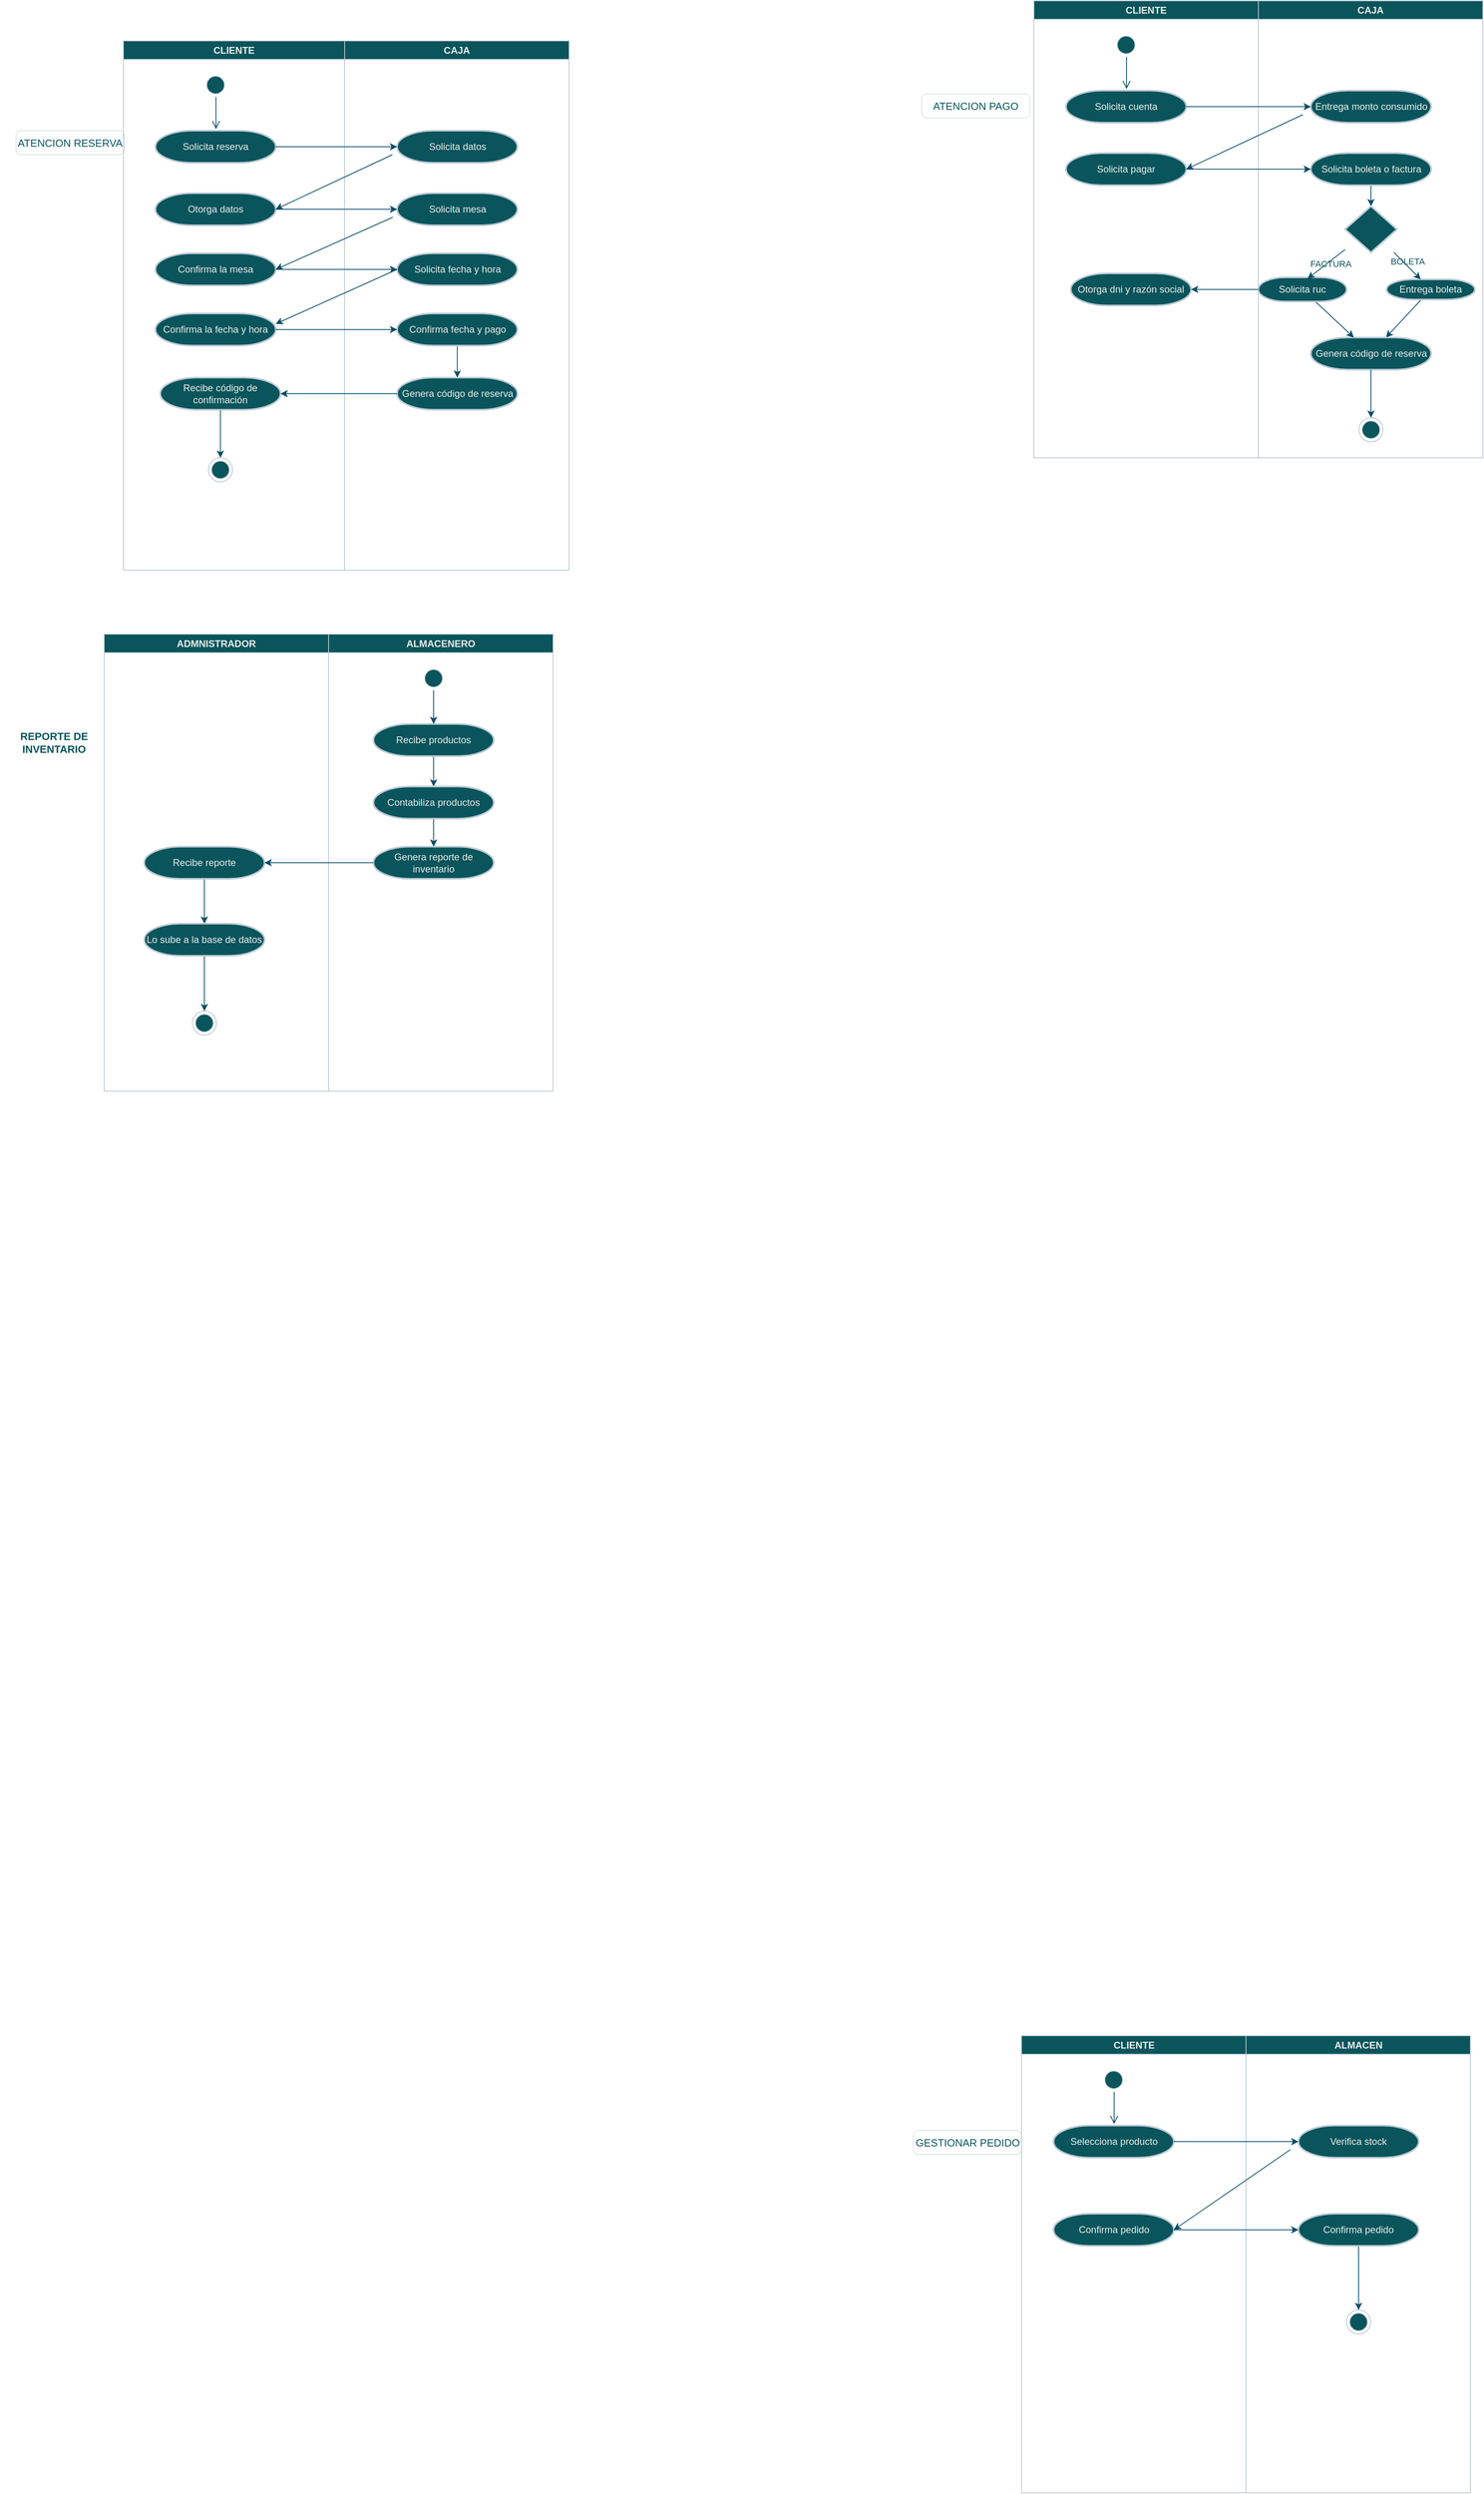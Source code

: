 <mxfile version="24.7.6">
  <diagram name="Page-1" id="e7e014a7-5840-1c2e-5031-d8a46d1fe8dd">
    <mxGraphModel dx="2204" dy="3080" grid="1" gridSize="10" guides="1" tooltips="1" connect="1" arrows="1" fold="1" page="1" pageScale="1" pageWidth="1169" pageHeight="826" background="none" math="0" shadow="0">
      <root>
        <mxCell id="0" />
        <mxCell id="1" parent="0" />
        <mxCell id="2" value="CLIENTE" style="swimlane;whiteSpace=wrap;startSize=23;fillColor=#09555B;strokeColor=#BAC8D3;labelBackgroundColor=none;fontColor=#EEEEEE;" parent="1" vertex="1">
          <mxGeometry x="164.5" y="128" width="280" height="570" as="geometry" />
        </mxCell>
        <mxCell id="5" value="" style="ellipse;shape=startState;fillColor=#09555B;strokeColor=#BAC8D3;labelBackgroundColor=none;fontColor=#EEEEEE;" parent="2" vertex="1">
          <mxGeometry x="100" y="40" width="30" height="30" as="geometry" />
        </mxCell>
        <mxCell id="6" value="" style="edgeStyle=elbowEdgeStyle;elbow=horizontal;verticalAlign=bottom;endArrow=open;endSize=8;strokeColor=#0B4D6A;endFill=1;rounded=0;labelBackgroundColor=none;fontColor=default;" parent="2" source="5" edge="1">
          <mxGeometry x="100" y="40" as="geometry">
            <mxPoint x="115.5" y="110" as="targetPoint" />
          </mxGeometry>
        </mxCell>
        <mxCell id="GLRKMn68qCk0zSHGL9mv-42" value="Selecciona producto" style="strokeWidth=2;html=1;shape=mxgraph.flowchart.terminator;whiteSpace=wrap;fillColor=#09555B;strokeColor=#BAC8D3;labelBackgroundColor=none;fontColor=#EEEEEE;" vertex="1" parent="2">
          <mxGeometry x="40" y="112" width="150" height="40" as="geometry" />
        </mxCell>
        <mxCell id="GLRKMn68qCk0zSHGL9mv-48" value="Confirma pedido" style="strokeWidth=2;html=1;shape=mxgraph.flowchart.terminator;whiteSpace=wrap;fillColor=#09555B;strokeColor=#BAC8D3;labelBackgroundColor=none;fontColor=#EEEEEE;" vertex="1" parent="2">
          <mxGeometry x="40" y="222" width="150" height="40" as="geometry" />
        </mxCell>
        <mxCell id="3" value="ALMACEN" style="swimlane;whiteSpace=wrap;fillColor=#09555B;strokeColor=#BAC8D3;labelBackgroundColor=none;fontColor=#EEEEEE;" parent="1" vertex="1">
          <mxGeometry x="444.5" y="128" width="280" height="570" as="geometry" />
        </mxCell>
        <mxCell id="38" value="" style="ellipse;shape=endState;fillColor=#09555B;strokeColor=#BAC8D3;labelBackgroundColor=none;fontColor=#EEEEEE;" parent="3" vertex="1">
          <mxGeometry x="125.5" y="342" width="30" height="30" as="geometry" />
        </mxCell>
        <mxCell id="GLRKMn68qCk0zSHGL9mv-45" value="Verifica stock" style="strokeWidth=2;html=1;shape=mxgraph.flowchart.terminator;whiteSpace=wrap;fillColor=#09555B;strokeColor=#BAC8D3;labelBackgroundColor=none;fontColor=#EEEEEE;" vertex="1" parent="3">
          <mxGeometry x="65.5" y="112" width="150" height="40" as="geometry" />
        </mxCell>
        <mxCell id="GLRKMn68qCk0zSHGL9mv-54" style="edgeStyle=orthogonalEdgeStyle;rounded=0;orthogonalLoop=1;jettySize=auto;html=1;labelBackgroundColor=none;strokeColor=#0B4D6A;fontColor=default;" edge="1" parent="3" source="GLRKMn68qCk0zSHGL9mv-49" target="38">
          <mxGeometry relative="1" as="geometry" />
        </mxCell>
        <mxCell id="GLRKMn68qCk0zSHGL9mv-49" value="Confirma pedido" style="strokeWidth=2;html=1;shape=mxgraph.flowchart.terminator;whiteSpace=wrap;fillColor=#09555B;strokeColor=#BAC8D3;labelBackgroundColor=none;fontColor=#EEEEEE;" vertex="1" parent="3">
          <mxGeometry x="65.5" y="222" width="150" height="40" as="geometry" />
        </mxCell>
        <mxCell id="GLRKMn68qCk0zSHGL9mv-43" value="" style="html=1;overflow=block;blockSpacing=1;whiteSpace=wrap;shape=image;fontSize=13;spacing=0;strokeColor=none;strokeOpacity=100;rounded=1;absoluteArcSize=1;arcSize=12;strokeWidth=0;image=https://images.lucid.app/images/fa8e6075-e88b-4422-9192-2d6f32c575b4/content;imageAspect=0;lucidId=6BeSeH99jEg4;labelBackgroundColor=none;fillColor=#09555B;fontColor=#EEEEEE;" vertex="1" parent="1">
          <mxGeometry x="29.5" y="160" width="131" height="86" as="geometry" />
        </mxCell>
        <mxCell id="GLRKMn68qCk0zSHGL9mv-44" value="&lt;font color=&quot;#09555b&quot;&gt;GESTIONAR PEDIDO&lt;/font&gt;" style="html=1;overflow=block;blockSpacing=1;whiteSpace=wrap;fontSize=13;fontColor=#EEEEEE;align=center;spacing=0;strokeColor=#BAC8D3;fillOpacity=0;rounded=1;absoluteArcSize=1;arcSize=12;fillColor=#09555B;strokeWidth=NaN;lucidId=6BeSlnCFW9wQ;labelBackgroundColor=none;" vertex="1" parent="1">
          <mxGeometry x="29.5" y="246" width="135" height="30" as="geometry" />
        </mxCell>
        <mxCell id="GLRKMn68qCk0zSHGL9mv-47" style="edgeStyle=orthogonalEdgeStyle;rounded=0;orthogonalLoop=1;jettySize=auto;html=1;labelBackgroundColor=none;strokeColor=#0B4D6A;fontColor=default;" edge="1" parent="1" source="GLRKMn68qCk0zSHGL9mv-42" target="GLRKMn68qCk0zSHGL9mv-45">
          <mxGeometry relative="1" as="geometry" />
        </mxCell>
        <mxCell id="GLRKMn68qCk0zSHGL9mv-50" style="rounded=0;orthogonalLoop=1;jettySize=auto;html=1;entryX=1;entryY=0.5;entryDx=0;entryDy=0;entryPerimeter=0;labelBackgroundColor=none;strokeColor=#0B4D6A;fontColor=default;" edge="1" parent="1" target="GLRKMn68qCk0zSHGL9mv-48">
          <mxGeometry relative="1" as="geometry">
            <mxPoint x="500" y="270" as="sourcePoint" />
          </mxGeometry>
        </mxCell>
        <mxCell id="GLRKMn68qCk0zSHGL9mv-52" style="edgeStyle=orthogonalEdgeStyle;rounded=0;orthogonalLoop=1;jettySize=auto;html=1;entryX=0;entryY=0.5;entryDx=0;entryDy=0;entryPerimeter=0;labelBackgroundColor=none;strokeColor=#0B4D6A;fontColor=default;" edge="1" parent="1" source="GLRKMn68qCk0zSHGL9mv-48" target="GLRKMn68qCk0zSHGL9mv-49">
          <mxGeometry relative="1" as="geometry" />
        </mxCell>
        <mxCell id="GLRKMn68qCk0zSHGL9mv-55" value="" style="html=1;overflow=block;blockSpacing=1;whiteSpace=wrap;shape=image;fontSize=13;spacing=0;strokeColor=none;strokeOpacity=100;rounded=1;absoluteArcSize=1;arcSize=12;strokeWidth=0;image=https://images.lucid.app/images/fa8e6075-e88b-4422-9192-2d6f32c575b4/content;imageAspect=0;lucidId=Q7eSO~~QiPgY;labelBackgroundColor=none;fillColor=#09555B;fontColor=#EEEEEE;" vertex="1" parent="1">
          <mxGeometry x="-1090" y="-2334" width="131" height="86" as="geometry" />
        </mxCell>
        <mxCell id="GLRKMn68qCk0zSHGL9mv-56" value="&lt;font color=&quot;#09555b&quot;&gt;ATENCION RESERVA&lt;/font&gt;" style="html=1;overflow=block;blockSpacing=1;whiteSpace=wrap;fontSize=13;fontColor=#EEEEEE;align=center;spacing=0;strokeColor=#BAC8D3;fillOpacity=0;rounded=1;absoluteArcSize=1;arcSize=12;fillColor=#09555B;strokeWidth=NaN;lucidId=Q7eS9gPbLePO;labelBackgroundColor=none;" vertex="1" parent="1">
          <mxGeometry x="-1090" y="-2248" width="135" height="30" as="geometry" />
        </mxCell>
        <mxCell id="GLRKMn68qCk0zSHGL9mv-66" value="CLIENTE" style="swimlane;whiteSpace=wrap;startSize=23;labelBackgroundColor=none;fillColor=#09555B;strokeColor=#BAC8D3;fontColor=#EEEEEE;" vertex="1" parent="1">
          <mxGeometry x="-956" y="-2360" width="276" height="660" as="geometry" />
        </mxCell>
        <mxCell id="GLRKMn68qCk0zSHGL9mv-67" value="" style="ellipse;shape=startState;fillColor=#09555B;strokeColor=#BAC8D3;labelBackgroundColor=none;fontColor=#EEEEEE;" vertex="1" parent="GLRKMn68qCk0zSHGL9mv-66">
          <mxGeometry x="100" y="40" width="30" height="30" as="geometry" />
        </mxCell>
        <mxCell id="GLRKMn68qCk0zSHGL9mv-68" value="" style="edgeStyle=elbowEdgeStyle;elbow=horizontal;verticalAlign=bottom;endArrow=open;endSize=8;strokeColor=#0B4D6A;endFill=1;rounded=0;labelBackgroundColor=none;fontColor=default;" edge="1" parent="GLRKMn68qCk0zSHGL9mv-66" source="GLRKMn68qCk0zSHGL9mv-67">
          <mxGeometry x="100" y="40" as="geometry">
            <mxPoint x="115.5" y="110" as="targetPoint" />
          </mxGeometry>
        </mxCell>
        <mxCell id="GLRKMn68qCk0zSHGL9mv-69" value="Solicita reserva" style="strokeWidth=2;html=1;shape=mxgraph.flowchart.terminator;whiteSpace=wrap;labelBackgroundColor=none;fillColor=#09555B;strokeColor=#BAC8D3;fontColor=#EEEEEE;" vertex="1" parent="GLRKMn68qCk0zSHGL9mv-66">
          <mxGeometry x="40" y="112" width="150" height="40" as="geometry" />
        </mxCell>
        <mxCell id="GLRKMn68qCk0zSHGL9mv-70" value="Otorga datos" style="strokeWidth=2;html=1;shape=mxgraph.flowchart.terminator;whiteSpace=wrap;labelBackgroundColor=none;fillColor=#09555B;strokeColor=#BAC8D3;fontColor=#EEEEEE;" vertex="1" parent="GLRKMn68qCk0zSHGL9mv-66">
          <mxGeometry x="40" y="190" width="150" height="40" as="geometry" />
        </mxCell>
        <mxCell id="GLRKMn68qCk0zSHGL9mv-79" value="Confirma la mesa" style="strokeWidth=2;html=1;shape=mxgraph.flowchart.terminator;whiteSpace=wrap;labelBackgroundColor=none;fillColor=#09555B;strokeColor=#BAC8D3;fontColor=#EEEEEE;" vertex="1" parent="GLRKMn68qCk0zSHGL9mv-66">
          <mxGeometry x="40" y="265" width="150" height="40" as="geometry" />
        </mxCell>
        <mxCell id="GLRKMn68qCk0zSHGL9mv-81" value="Confirma la fecha y hora" style="strokeWidth=2;html=1;shape=mxgraph.flowchart.terminator;whiteSpace=wrap;labelBackgroundColor=none;fillColor=#09555B;strokeColor=#BAC8D3;fontColor=#EEEEEE;" vertex="1" parent="GLRKMn68qCk0zSHGL9mv-66">
          <mxGeometry x="40" y="340" width="150" height="40" as="geometry" />
        </mxCell>
        <mxCell id="GLRKMn68qCk0zSHGL9mv-95" style="edgeStyle=orthogonalEdgeStyle;rounded=0;orthogonalLoop=1;jettySize=auto;html=1;entryX=0.5;entryY=0;entryDx=0;entryDy=0;labelBackgroundColor=none;strokeColor=#0B4D6A;fontColor=default;" edge="1" parent="GLRKMn68qCk0zSHGL9mv-66" source="GLRKMn68qCk0zSHGL9mv-86" target="GLRKMn68qCk0zSHGL9mv-72">
          <mxGeometry relative="1" as="geometry" />
        </mxCell>
        <mxCell id="GLRKMn68qCk0zSHGL9mv-86" value="Recibe código de confirmación" style="strokeWidth=2;html=1;shape=mxgraph.flowchart.terminator;whiteSpace=wrap;labelBackgroundColor=none;fillColor=#09555B;strokeColor=#BAC8D3;fontColor=#EEEEEE;" vertex="1" parent="GLRKMn68qCk0zSHGL9mv-66">
          <mxGeometry x="46" y="420" width="150" height="40" as="geometry" />
        </mxCell>
        <mxCell id="GLRKMn68qCk0zSHGL9mv-72" value="" style="ellipse;shape=endState;fillColor=#09555B;strokeColor=#BAC8D3;labelBackgroundColor=none;fontColor=#EEEEEE;" vertex="1" parent="GLRKMn68qCk0zSHGL9mv-66">
          <mxGeometry x="106" y="520" width="30" height="30" as="geometry" />
        </mxCell>
        <mxCell id="GLRKMn68qCk0zSHGL9mv-159" value="ADMNISTRADOR" style="swimlane;whiteSpace=wrap;startSize=23;labelBackgroundColor=none;fillColor=#09555B;strokeColor=#BAC8D3;fontColor=#EEEEEE;" vertex="1" parent="GLRKMn68qCk0zSHGL9mv-66">
          <mxGeometry x="-24" y="740" width="280" height="570" as="geometry" />
        </mxCell>
        <mxCell id="GLRKMn68qCk0zSHGL9mv-179" style="edgeStyle=orthogonalEdgeStyle;rounded=0;orthogonalLoop=1;jettySize=auto;html=1;strokeColor=#0B4D6A;" edge="1" parent="GLRKMn68qCk0zSHGL9mv-159" source="GLRKMn68qCk0zSHGL9mv-163" target="GLRKMn68qCk0zSHGL9mv-167">
          <mxGeometry relative="1" as="geometry" />
        </mxCell>
        <mxCell id="GLRKMn68qCk0zSHGL9mv-163" value="Recibe reporte" style="strokeWidth=2;html=1;shape=mxgraph.flowchart.terminator;whiteSpace=wrap;labelBackgroundColor=none;fillColor=#09555B;strokeColor=#BAC8D3;fontColor=#EEEEEE;" vertex="1" parent="GLRKMn68qCk0zSHGL9mv-159">
          <mxGeometry x="50" y="265" width="150" height="40" as="geometry" />
        </mxCell>
        <mxCell id="GLRKMn68qCk0zSHGL9mv-166" style="edgeStyle=orthogonalEdgeStyle;rounded=0;orthogonalLoop=1;jettySize=auto;html=1;entryX=0.5;entryY=0;entryDx=0;entryDy=0;labelBackgroundColor=none;strokeColor=#0B4D6A;fontColor=default;" edge="1" parent="GLRKMn68qCk0zSHGL9mv-159" source="GLRKMn68qCk0zSHGL9mv-167" target="GLRKMn68qCk0zSHGL9mv-168">
          <mxGeometry relative="1" as="geometry" />
        </mxCell>
        <mxCell id="GLRKMn68qCk0zSHGL9mv-167" value="Lo sube a la base de datos" style="strokeWidth=2;html=1;shape=mxgraph.flowchart.terminator;whiteSpace=wrap;labelBackgroundColor=none;fillColor=#09555B;strokeColor=#BAC8D3;fontColor=#EEEEEE;" vertex="1" parent="GLRKMn68qCk0zSHGL9mv-159">
          <mxGeometry x="50" y="361" width="150" height="40" as="geometry" />
        </mxCell>
        <mxCell id="GLRKMn68qCk0zSHGL9mv-168" value="" style="ellipse;shape=endState;fillColor=#09555B;strokeColor=#BAC8D3;labelBackgroundColor=none;fontColor=#EEEEEE;" vertex="1" parent="GLRKMn68qCk0zSHGL9mv-159">
          <mxGeometry x="110" y="470" width="30" height="30" as="geometry" />
        </mxCell>
        <mxCell id="GLRKMn68qCk0zSHGL9mv-169" value="ALMACENERO" style="swimlane;whiteSpace=wrap;labelBackgroundColor=none;fillColor=#09555B;strokeColor=#BAC8D3;fontColor=#EEEEEE;" vertex="1" parent="GLRKMn68qCk0zSHGL9mv-66">
          <mxGeometry x="256" y="740" width="280" height="570" as="geometry" />
        </mxCell>
        <mxCell id="GLRKMn68qCk0zSHGL9mv-177" style="edgeStyle=orthogonalEdgeStyle;rounded=0;orthogonalLoop=1;jettySize=auto;html=1;strokeColor=#0B4D6A;" edge="1" parent="GLRKMn68qCk0zSHGL9mv-169" source="GLRKMn68qCk0zSHGL9mv-170" target="GLRKMn68qCk0zSHGL9mv-171">
          <mxGeometry relative="1" as="geometry" />
        </mxCell>
        <mxCell id="GLRKMn68qCk0zSHGL9mv-170" value="Recibe productos" style="strokeWidth=2;html=1;shape=mxgraph.flowchart.terminator;whiteSpace=wrap;labelBackgroundColor=none;fillColor=#09555B;strokeColor=#BAC8D3;fontColor=#EEEEEE;" vertex="1" parent="GLRKMn68qCk0zSHGL9mv-169">
          <mxGeometry x="56" y="112" width="150" height="40" as="geometry" />
        </mxCell>
        <mxCell id="GLRKMn68qCk0zSHGL9mv-181" style="edgeStyle=orthogonalEdgeStyle;rounded=0;orthogonalLoop=1;jettySize=auto;html=1;strokeColor=#0B4D6A;" edge="1" parent="GLRKMn68qCk0zSHGL9mv-169" source="GLRKMn68qCk0zSHGL9mv-171" target="GLRKMn68qCk0zSHGL9mv-172">
          <mxGeometry relative="1" as="geometry" />
        </mxCell>
        <mxCell id="GLRKMn68qCk0zSHGL9mv-171" value="Contabiliza productos" style="strokeWidth=2;html=1;shape=mxgraph.flowchart.terminator;whiteSpace=wrap;labelBackgroundColor=none;fillColor=#09555B;strokeColor=#BAC8D3;fontColor=#EEEEEE;" vertex="1" parent="GLRKMn68qCk0zSHGL9mv-169">
          <mxGeometry x="56" y="190" width="150" height="40" as="geometry" />
        </mxCell>
        <mxCell id="GLRKMn68qCk0zSHGL9mv-172" value="Genera reporte de inventario" style="strokeWidth=2;html=1;shape=mxgraph.flowchart.terminator;whiteSpace=wrap;labelBackgroundColor=none;fillColor=#09555B;strokeColor=#BAC8D3;fontColor=#EEEEEE;" vertex="1" parent="GLRKMn68qCk0zSHGL9mv-169">
          <mxGeometry x="56" y="265" width="150" height="40" as="geometry" />
        </mxCell>
        <mxCell id="GLRKMn68qCk0zSHGL9mv-160" value="" style="ellipse;shape=startState;fillColor=#09555B;strokeColor=#BAC8D3;labelBackgroundColor=none;fontColor=#EEEEEE;" vertex="1" parent="GLRKMn68qCk0zSHGL9mv-169">
          <mxGeometry x="116" y="40" width="30" height="30" as="geometry" />
        </mxCell>
        <mxCell id="GLRKMn68qCk0zSHGL9mv-176" style="edgeStyle=orthogonalEdgeStyle;rounded=0;orthogonalLoop=1;jettySize=auto;html=1;entryX=0.5;entryY=0;entryDx=0;entryDy=0;entryPerimeter=0;strokeColor=#0B4D6A;" edge="1" parent="GLRKMn68qCk0zSHGL9mv-169" source="GLRKMn68qCk0zSHGL9mv-160" target="GLRKMn68qCk0zSHGL9mv-170">
          <mxGeometry relative="1" as="geometry" />
        </mxCell>
        <mxCell id="GLRKMn68qCk0zSHGL9mv-178" style="edgeStyle=orthogonalEdgeStyle;rounded=0;orthogonalLoop=1;jettySize=auto;html=1;strokeColor=#0B4D6A;" edge="1" parent="GLRKMn68qCk0zSHGL9mv-66" source="GLRKMn68qCk0zSHGL9mv-172" target="GLRKMn68qCk0zSHGL9mv-163">
          <mxGeometry relative="1" as="geometry" />
        </mxCell>
        <mxCell id="GLRKMn68qCk0zSHGL9mv-71" value="CAJA" style="swimlane;whiteSpace=wrap;labelBackgroundColor=none;fillColor=#09555B;strokeColor=#BAC8D3;fontColor=#EEEEEE;" vertex="1" parent="1">
          <mxGeometry x="-680" y="-2360" width="280" height="660" as="geometry" />
        </mxCell>
        <mxCell id="GLRKMn68qCk0zSHGL9mv-73" value="Solicita datos" style="strokeWidth=2;html=1;shape=mxgraph.flowchart.terminator;whiteSpace=wrap;labelBackgroundColor=none;fillColor=#09555B;strokeColor=#BAC8D3;fontColor=#EEEEEE;" vertex="1" parent="GLRKMn68qCk0zSHGL9mv-71">
          <mxGeometry x="65.5" y="112" width="150" height="40" as="geometry" />
        </mxCell>
        <mxCell id="GLRKMn68qCk0zSHGL9mv-75" value="Solicita mesa" style="strokeWidth=2;html=1;shape=mxgraph.flowchart.terminator;whiteSpace=wrap;labelBackgroundColor=none;fillColor=#09555B;strokeColor=#BAC8D3;fontColor=#EEEEEE;" vertex="1" parent="GLRKMn68qCk0zSHGL9mv-71">
          <mxGeometry x="65.5" y="190" width="150" height="40" as="geometry" />
        </mxCell>
        <mxCell id="GLRKMn68qCk0zSHGL9mv-80" value="Solicita fecha y hora" style="strokeWidth=2;html=1;shape=mxgraph.flowchart.terminator;whiteSpace=wrap;labelBackgroundColor=none;fillColor=#09555B;strokeColor=#BAC8D3;fontColor=#EEEEEE;" vertex="1" parent="GLRKMn68qCk0zSHGL9mv-71">
          <mxGeometry x="65.5" y="265" width="150" height="40" as="geometry" />
        </mxCell>
        <mxCell id="GLRKMn68qCk0zSHGL9mv-93" style="edgeStyle=orthogonalEdgeStyle;rounded=0;orthogonalLoop=1;jettySize=auto;html=1;labelBackgroundColor=none;strokeColor=#0B4D6A;fontColor=default;" edge="1" parent="GLRKMn68qCk0zSHGL9mv-71" source="GLRKMn68qCk0zSHGL9mv-82" target="GLRKMn68qCk0zSHGL9mv-85">
          <mxGeometry relative="1" as="geometry" />
        </mxCell>
        <mxCell id="GLRKMn68qCk0zSHGL9mv-82" value="Confirma fecha y pago" style="strokeWidth=2;html=1;shape=mxgraph.flowchart.terminator;whiteSpace=wrap;labelBackgroundColor=none;fillColor=#09555B;strokeColor=#BAC8D3;fontColor=#EEEEEE;" vertex="1" parent="GLRKMn68qCk0zSHGL9mv-71">
          <mxGeometry x="65.5" y="340" width="150" height="40" as="geometry" />
        </mxCell>
        <mxCell id="GLRKMn68qCk0zSHGL9mv-85" value="Genera có&lt;span style=&quot;color: rgba(0, 0, 0, 0); font-family: monospace; font-size: 0px; text-align: start; text-wrap: nowrap;&quot;&gt;%3CmxGraphModel%3E%3Croot%3E%3CmxCell%20id%3D%220%22%2F%3E%3CmxCell%20id%3D%221%22%20parent%3D%220%22%2F%3E%3CmxCell%20id%3D%222%22%20value%3D%22Confirma%20fecha%20y%20pago%22%20style%3D%22strokeWidth%3D2%3Bhtml%3D1%3Bshape%3Dmxgraph.flowchart.terminator%3BwhiteSpace%3Dwrap%3B%22%20vertex%3D%221%22%20parent%3D%221%22%3E%3CmxGeometry%20x%3D%22-610.5%22%20y%3D%22-2020%22%20width%3D%22150%22%20height%3D%2240%22%20as%3D%22geometry%22%2F%3E%3C%2FmxCell%3E%3C%2Froot%3E%3C%2FmxGraphModel%3E&lt;/span&gt;digo&lt;span style=&quot;color: rgba(0, 0, 0, 0); font-family: monospace; font-size: 0px; text-align: start; text-wrap: nowrap;&quot;&gt;%3CmxGraphModel%3E%3Croot%3E%3CmxCell%20id%3D%220%22%2F%3E%3CmxCell%20id%3D%221%22%20parent%3D%220%22%2F%3E%3CmxCell%20id%3D%222%22%20value%3D%22Confirma%20fecha%20y%20pago%22%20style%3D%22strokeWidth%3D2%3Bhtml%3D1%3Bshape%3Dmxgraph.flowchart.terminator%3BwhiteSpace%3Dwrap%3B%22%20vertex%3D%221%22%20parent%3D%221%22%3E%3CmxGeometry%20x%3D%22-610.5%22%20y%3D%22-2020%22%20width%3D%22150%22%20height%3D%2240%22%20as%3D%22geometry%22%2F%3E%3C%2FmxCell%3E%3C%2Froot%3E%3C%2FmxGraphModel%3E&lt;/span&gt;&amp;nbsp;de reserva" style="strokeWidth=2;html=1;shape=mxgraph.flowchart.terminator;whiteSpace=wrap;labelBackgroundColor=none;fillColor=#09555B;strokeColor=#BAC8D3;fontColor=#EEEEEE;" vertex="1" parent="GLRKMn68qCk0zSHGL9mv-71">
          <mxGeometry x="65.5" y="420" width="150" height="40" as="geometry" />
        </mxCell>
        <mxCell id="GLRKMn68qCk0zSHGL9mv-76" style="edgeStyle=orthogonalEdgeStyle;rounded=0;orthogonalLoop=1;jettySize=auto;html=1;labelBackgroundColor=none;strokeColor=#0B4D6A;fontColor=default;" edge="1" parent="1" source="GLRKMn68qCk0zSHGL9mv-69" target="GLRKMn68qCk0zSHGL9mv-73">
          <mxGeometry relative="1" as="geometry" />
        </mxCell>
        <mxCell id="GLRKMn68qCk0zSHGL9mv-77" style="rounded=0;orthogonalLoop=1;jettySize=auto;html=1;entryX=1;entryY=0.5;entryDx=0;entryDy=0;entryPerimeter=0;labelBackgroundColor=none;strokeColor=#0B4D6A;fontColor=default;" edge="1" parent="1" target="GLRKMn68qCk0zSHGL9mv-70">
          <mxGeometry relative="1" as="geometry">
            <mxPoint x="-620.5" y="-2218" as="sourcePoint" />
          </mxGeometry>
        </mxCell>
        <mxCell id="GLRKMn68qCk0zSHGL9mv-78" style="edgeStyle=orthogonalEdgeStyle;rounded=0;orthogonalLoop=1;jettySize=auto;html=1;entryX=0;entryY=0.5;entryDx=0;entryDy=0;entryPerimeter=0;labelBackgroundColor=none;strokeColor=#0B4D6A;fontColor=default;" edge="1" parent="1" source="GLRKMn68qCk0zSHGL9mv-70" target="GLRKMn68qCk0zSHGL9mv-75">
          <mxGeometry relative="1" as="geometry" />
        </mxCell>
        <mxCell id="GLRKMn68qCk0zSHGL9mv-87" style="rounded=0;orthogonalLoop=1;jettySize=auto;html=1;entryX=1;entryY=0.5;entryDx=0;entryDy=0;entryPerimeter=0;labelBackgroundColor=none;strokeColor=#0B4D6A;fontColor=default;" edge="1" parent="1" target="GLRKMn68qCk0zSHGL9mv-79">
          <mxGeometry relative="1" as="geometry">
            <mxPoint x="-620" y="-2140" as="sourcePoint" />
          </mxGeometry>
        </mxCell>
        <mxCell id="GLRKMn68qCk0zSHGL9mv-88" style="edgeStyle=orthogonalEdgeStyle;rounded=0;orthogonalLoop=1;jettySize=auto;html=1;entryX=0;entryY=0.5;entryDx=0;entryDy=0;entryPerimeter=0;labelBackgroundColor=none;strokeColor=#0B4D6A;fontColor=default;" edge="1" parent="1" source="GLRKMn68qCk0zSHGL9mv-79" target="GLRKMn68qCk0zSHGL9mv-80">
          <mxGeometry relative="1" as="geometry" />
        </mxCell>
        <mxCell id="GLRKMn68qCk0zSHGL9mv-89" style="rounded=0;orthogonalLoop=1;jettySize=auto;html=1;entryX=1;entryY=0.325;entryDx=0;entryDy=0;entryPerimeter=0;exitX=0;exitY=0.5;exitDx=0;exitDy=0;exitPerimeter=0;labelBackgroundColor=none;strokeColor=#0B4D6A;fontColor=default;" edge="1" parent="1" source="GLRKMn68qCk0zSHGL9mv-80" target="GLRKMn68qCk0zSHGL9mv-81">
          <mxGeometry relative="1" as="geometry" />
        </mxCell>
        <mxCell id="GLRKMn68qCk0zSHGL9mv-90" style="edgeStyle=orthogonalEdgeStyle;rounded=0;orthogonalLoop=1;jettySize=auto;html=1;entryX=0;entryY=0.5;entryDx=0;entryDy=0;entryPerimeter=0;labelBackgroundColor=none;strokeColor=#0B4D6A;fontColor=default;" edge="1" parent="1" source="GLRKMn68qCk0zSHGL9mv-81" target="GLRKMn68qCk0zSHGL9mv-82">
          <mxGeometry relative="1" as="geometry" />
        </mxCell>
        <mxCell id="GLRKMn68qCk0zSHGL9mv-94" style="edgeStyle=orthogonalEdgeStyle;rounded=0;orthogonalLoop=1;jettySize=auto;html=1;labelBackgroundColor=none;strokeColor=#0B4D6A;fontColor=default;" edge="1" parent="1" source="GLRKMn68qCk0zSHGL9mv-85" target="GLRKMn68qCk0zSHGL9mv-86">
          <mxGeometry relative="1" as="geometry" />
        </mxCell>
        <mxCell id="GLRKMn68qCk0zSHGL9mv-96" value="" style="html=1;overflow=block;blockSpacing=1;whiteSpace=wrap;shape=image;fontSize=13;spacing=0;strokeColor=none;strokeOpacity=100;rounded=1;absoluteArcSize=1;arcSize=12;strokeWidth=0;image=https://images.lucid.app/images/fa8e6075-e88b-4422-9192-2d6f32c575b4/content;imageAspect=0;lucidId=tSMTW7e4IacW;labelBackgroundColor=none;fillColor=#09555B;fontColor=#EEEEEE;" vertex="1" parent="1">
          <mxGeometry x="42" y="-2380" width="131" height="86" as="geometry" />
        </mxCell>
        <mxCell id="GLRKMn68qCk0zSHGL9mv-97" value="&lt;font color=&quot;#09555b&quot;&gt;ATENCION PAGO&lt;/font&gt;" style="html=1;overflow=block;blockSpacing=1;whiteSpace=wrap;fontSize=13;fontColor=#EEEEEE;align=center;spacing=0;strokeColor=#BAC8D3;fillOpacity=0;rounded=1;absoluteArcSize=1;arcSize=12;fillColor=#09555B;strokeWidth=NaN;lucidId=tSMTjnNpelu6;labelBackgroundColor=none;" vertex="1" parent="1">
          <mxGeometry x="40" y="-2294" width="135" height="30" as="geometry" />
        </mxCell>
        <mxCell id="GLRKMn68qCk0zSHGL9mv-121" value="CLIENTE" style="swimlane;whiteSpace=wrap;startSize=23;labelBackgroundColor=none;fillColor=#09555B;strokeColor=#BAC8D3;fontColor=#EEEEEE;" vertex="1" parent="1">
          <mxGeometry x="180" y="-2410" width="280" height="570" as="geometry" />
        </mxCell>
        <mxCell id="GLRKMn68qCk0zSHGL9mv-122" value="" style="ellipse;shape=startState;fillColor=#09555B;strokeColor=#BAC8D3;labelBackgroundColor=none;fontColor=#EEEEEE;" vertex="1" parent="GLRKMn68qCk0zSHGL9mv-121">
          <mxGeometry x="100" y="40" width="30" height="30" as="geometry" />
        </mxCell>
        <mxCell id="GLRKMn68qCk0zSHGL9mv-123" value="" style="edgeStyle=elbowEdgeStyle;elbow=horizontal;verticalAlign=bottom;endArrow=open;endSize=8;strokeColor=#0B4D6A;endFill=1;rounded=0;labelBackgroundColor=none;fontColor=default;" edge="1" parent="GLRKMn68qCk0zSHGL9mv-121" source="GLRKMn68qCk0zSHGL9mv-122">
          <mxGeometry x="100" y="40" as="geometry">
            <mxPoint x="115.5" y="110" as="targetPoint" />
          </mxGeometry>
        </mxCell>
        <mxCell id="GLRKMn68qCk0zSHGL9mv-124" value="Solicita cuenta" style="strokeWidth=2;html=1;shape=mxgraph.flowchart.terminator;whiteSpace=wrap;labelBackgroundColor=none;fillColor=#09555B;strokeColor=#BAC8D3;fontColor=#EEEEEE;" vertex="1" parent="GLRKMn68qCk0zSHGL9mv-121">
          <mxGeometry x="40" y="112" width="150" height="40" as="geometry" />
        </mxCell>
        <mxCell id="GLRKMn68qCk0zSHGL9mv-125" value="Solicita pagar" style="strokeWidth=2;html=1;shape=mxgraph.flowchart.terminator;whiteSpace=wrap;labelBackgroundColor=none;fillColor=#09555B;strokeColor=#BAC8D3;fontColor=#EEEEEE;" vertex="1" parent="GLRKMn68qCk0zSHGL9mv-121">
          <mxGeometry x="40" y="190" width="150" height="40" as="geometry" />
        </mxCell>
        <mxCell id="GLRKMn68qCk0zSHGL9mv-129" value="Otorga dni y razón social" style="strokeWidth=2;html=1;shape=mxgraph.flowchart.terminator;whiteSpace=wrap;labelBackgroundColor=none;fillColor=#09555B;strokeColor=#BAC8D3;fontColor=#EEEEEE;" vertex="1" parent="GLRKMn68qCk0zSHGL9mv-121">
          <mxGeometry x="46" y="340" width="150" height="40" as="geometry" />
        </mxCell>
        <mxCell id="GLRKMn68qCk0zSHGL9mv-131" value="CAJA" style="swimlane;whiteSpace=wrap;labelBackgroundColor=none;fillColor=#09555B;strokeColor=#BAC8D3;fontColor=#EEEEEE;" vertex="1" parent="1">
          <mxGeometry x="460" y="-2410" width="280" height="570" as="geometry" />
        </mxCell>
        <mxCell id="GLRKMn68qCk0zSHGL9mv-132" value="Entrega monto consumido" style="strokeWidth=2;html=1;shape=mxgraph.flowchart.terminator;whiteSpace=wrap;labelBackgroundColor=none;fillColor=#09555B;strokeColor=#BAC8D3;fontColor=#EEEEEE;" vertex="1" parent="GLRKMn68qCk0zSHGL9mv-131">
          <mxGeometry x="65.5" y="112" width="150" height="40" as="geometry" />
        </mxCell>
        <mxCell id="GLRKMn68qCk0zSHGL9mv-154" style="edgeStyle=orthogonalEdgeStyle;rounded=0;orthogonalLoop=1;jettySize=auto;html=1;labelBackgroundColor=none;strokeColor=#0B4D6A;fontColor=default;" edge="1" parent="GLRKMn68qCk0zSHGL9mv-131" source="GLRKMn68qCk0zSHGL9mv-133" target="GLRKMn68qCk0zSHGL9mv-148">
          <mxGeometry relative="1" as="geometry" />
        </mxCell>
        <mxCell id="GLRKMn68qCk0zSHGL9mv-133" value="Solicita boleta o factura" style="strokeWidth=2;html=1;shape=mxgraph.flowchart.terminator;whiteSpace=wrap;labelBackgroundColor=none;fillColor=#09555B;strokeColor=#BAC8D3;fontColor=#EEEEEE;" vertex="1" parent="GLRKMn68qCk0zSHGL9mv-131">
          <mxGeometry x="65.5" y="190" width="150" height="40" as="geometry" />
        </mxCell>
        <mxCell id="GLRKMn68qCk0zSHGL9mv-135" style="rounded=0;orthogonalLoop=1;jettySize=auto;html=1;labelBackgroundColor=none;strokeColor=#0B4D6A;fontColor=default;" edge="1" parent="GLRKMn68qCk0zSHGL9mv-131" source="GLRKMn68qCk0zSHGL9mv-136" target="GLRKMn68qCk0zSHGL9mv-137">
          <mxGeometry relative="1" as="geometry" />
        </mxCell>
        <mxCell id="GLRKMn68qCk0zSHGL9mv-136" value="Entrega boleta" style="strokeWidth=2;html=1;shape=mxgraph.flowchart.terminator;whiteSpace=wrap;labelBackgroundColor=none;fillColor=#09555B;strokeColor=#BAC8D3;fontColor=#EEEEEE;" vertex="1" parent="GLRKMn68qCk0zSHGL9mv-131">
          <mxGeometry x="160" y="347.5" width="110" height="25" as="geometry" />
        </mxCell>
        <mxCell id="GLRKMn68qCk0zSHGL9mv-137" value="Genera có&lt;span style=&quot;color: rgba(0, 0, 0, 0); font-family: monospace; font-size: 0px; text-align: start; text-wrap: nowrap;&quot;&gt;%3CmxGraphModel%3E%3Croot%3E%3CmxCell%20id%3D%220%22%2F%3E%3CmxCell%20id%3D%221%22%20parent%3D%220%22%2F%3E%3CmxCell%20id%3D%222%22%20value%3D%22Confirma%20fecha%20y%20pago%22%20style%3D%22strokeWidth%3D2%3Bhtml%3D1%3Bshape%3Dmxgraph.flowchart.terminator%3BwhiteSpace%3Dwrap%3B%22%20vertex%3D%221%22%20parent%3D%221%22%3E%3CmxGeometry%20x%3D%22-610.5%22%20y%3D%22-2020%22%20width%3D%22150%22%20height%3D%2240%22%20as%3D%22geometry%22%2F%3E%3C%2FmxCell%3E%3C%2Froot%3E%3C%2FmxGraphModel%3E&lt;/span&gt;digo&lt;span style=&quot;color: rgba(0, 0, 0, 0); font-family: monospace; font-size: 0px; text-align: start; text-wrap: nowrap;&quot;&gt;%3CmxGraphModel%3E%3Croot%3E%3CmxCell%20id%3D%220%22%2F%3E%3CmxCell%20id%3D%221%22%20parent%3D%220%22%2F%3E%3CmxCell%20id%3D%222%22%20value%3D%22Confirma%20fecha%20y%20pago%22%20style%3D%22strokeWidth%3D2%3Bhtml%3D1%3Bshape%3Dmxgraph.flowchart.terminator%3BwhiteSpace%3Dwrap%3B%22%20vertex%3D%221%22%20parent%3D%221%22%3E%3CmxGeometry%20x%3D%22-610.5%22%20y%3D%22-2020%22%20width%3D%22150%22%20height%3D%2240%22%20as%3D%22geometry%22%2F%3E%3C%2FmxCell%3E%3C%2Froot%3E%3C%2FmxGraphModel%3E&lt;/span&gt;&amp;nbsp;de reserva" style="strokeWidth=2;html=1;shape=mxgraph.flowchart.terminator;whiteSpace=wrap;labelBackgroundColor=none;fillColor=#09555B;strokeColor=#BAC8D3;fontColor=#EEEEEE;" vertex="1" parent="GLRKMn68qCk0zSHGL9mv-131">
          <mxGeometry x="65.5" y="420" width="150" height="40" as="geometry" />
        </mxCell>
        <mxCell id="GLRKMn68qCk0zSHGL9mv-149" style="rounded=0;orthogonalLoop=1;jettySize=auto;html=1;labelBackgroundColor=none;strokeColor=#0B4D6A;fontColor=default;" edge="1" parent="GLRKMn68qCk0zSHGL9mv-131" source="GLRKMn68qCk0zSHGL9mv-148" target="GLRKMn68qCk0zSHGL9mv-136">
          <mxGeometry relative="1" as="geometry" />
        </mxCell>
        <mxCell id="GLRKMn68qCk0zSHGL9mv-152" value="&lt;font color=&quot;#09555b&quot;&gt;BOLETA&lt;/font&gt;" style="edgeLabel;html=1;align=center;verticalAlign=middle;resizable=0;points=[];labelBackgroundColor=none;fontColor=#EEEEEE;" vertex="1" connectable="0" parent="GLRKMn68qCk0zSHGL9mv-149">
          <mxGeometry x="-0.177" y="4" relative="1" as="geometry">
            <mxPoint as="offset" />
          </mxGeometry>
        </mxCell>
        <mxCell id="GLRKMn68qCk0zSHGL9mv-148" value="" style="strokeWidth=2;html=1;shape=mxgraph.flowchart.decision;whiteSpace=wrap;labelBackgroundColor=none;fillColor=#09555B;strokeColor=#BAC8D3;fontColor=#EEEEEE;" vertex="1" parent="GLRKMn68qCk0zSHGL9mv-131">
          <mxGeometry x="108.25" y="256.25" width="64.5" height="57.5" as="geometry" />
        </mxCell>
        <mxCell id="GLRKMn68qCk0zSHGL9mv-153" style="rounded=0;orthogonalLoop=1;jettySize=auto;html=1;labelBackgroundColor=none;strokeColor=#0B4D6A;fontColor=default;" edge="1" parent="GLRKMn68qCk0zSHGL9mv-131" source="GLRKMn68qCk0zSHGL9mv-127" target="GLRKMn68qCk0zSHGL9mv-137">
          <mxGeometry relative="1" as="geometry" />
        </mxCell>
        <mxCell id="GLRKMn68qCk0zSHGL9mv-127" value="Solicita ruc" style="strokeWidth=2;html=1;shape=mxgraph.flowchart.terminator;whiteSpace=wrap;labelBackgroundColor=none;fillColor=#09555B;strokeColor=#BAC8D3;fontColor=#EEEEEE;" vertex="1" parent="GLRKMn68qCk0zSHGL9mv-131">
          <mxGeometry y="345" width="110" height="30" as="geometry" />
        </mxCell>
        <mxCell id="GLRKMn68qCk0zSHGL9mv-150" style="rounded=0;orthogonalLoop=1;jettySize=auto;html=1;entryX=0.558;entryY=0.056;entryDx=0;entryDy=0;entryPerimeter=0;labelBackgroundColor=none;strokeColor=#0B4D6A;fontColor=default;" edge="1" parent="GLRKMn68qCk0zSHGL9mv-131" source="GLRKMn68qCk0zSHGL9mv-148" target="GLRKMn68qCk0zSHGL9mv-127">
          <mxGeometry relative="1" as="geometry" />
        </mxCell>
        <mxCell id="GLRKMn68qCk0zSHGL9mv-151" value="&lt;font color=&quot;#09555b&quot;&gt;FACTURA&lt;/font&gt;" style="edgeLabel;html=1;align=center;verticalAlign=middle;resizable=0;points=[];labelBackgroundColor=none;fontColor=#EEEEEE;" vertex="1" connectable="0" parent="GLRKMn68qCk0zSHGL9mv-150">
          <mxGeometry x="-0.148" y="2" relative="1" as="geometry">
            <mxPoint as="offset" />
          </mxGeometry>
        </mxCell>
        <mxCell id="GLRKMn68qCk0zSHGL9mv-130" value="" style="ellipse;shape=endState;fillColor=#09555B;strokeColor=#BAC8D3;labelBackgroundColor=none;fontColor=#EEEEEE;" vertex="1" parent="GLRKMn68qCk0zSHGL9mv-131">
          <mxGeometry x="125.5" y="520" width="30" height="30" as="geometry" />
        </mxCell>
        <mxCell id="GLRKMn68qCk0zSHGL9mv-155" style="rounded=0;orthogonalLoop=1;jettySize=auto;html=1;entryX=0.5;entryY=0;entryDx=0;entryDy=0;labelBackgroundColor=none;strokeColor=#0B4D6A;fontColor=default;" edge="1" parent="GLRKMn68qCk0zSHGL9mv-131" source="GLRKMn68qCk0zSHGL9mv-137" target="GLRKMn68qCk0zSHGL9mv-130">
          <mxGeometry relative="1" as="geometry">
            <mxPoint x="143" y="528" as="targetPoint" />
          </mxGeometry>
        </mxCell>
        <mxCell id="GLRKMn68qCk0zSHGL9mv-138" style="edgeStyle=orthogonalEdgeStyle;rounded=0;orthogonalLoop=1;jettySize=auto;html=1;labelBackgroundColor=none;strokeColor=#0B4D6A;fontColor=default;" edge="1" parent="1" source="GLRKMn68qCk0zSHGL9mv-124" target="GLRKMn68qCk0zSHGL9mv-132">
          <mxGeometry relative="1" as="geometry" />
        </mxCell>
        <mxCell id="GLRKMn68qCk0zSHGL9mv-139" style="rounded=0;orthogonalLoop=1;jettySize=auto;html=1;entryX=1;entryY=0.5;entryDx=0;entryDy=0;entryPerimeter=0;labelBackgroundColor=none;strokeColor=#0B4D6A;fontColor=default;" edge="1" parent="1" target="GLRKMn68qCk0zSHGL9mv-125">
          <mxGeometry relative="1" as="geometry">
            <mxPoint x="515.5" y="-2268" as="sourcePoint" />
          </mxGeometry>
        </mxCell>
        <mxCell id="GLRKMn68qCk0zSHGL9mv-140" style="edgeStyle=orthogonalEdgeStyle;rounded=0;orthogonalLoop=1;jettySize=auto;html=1;entryX=0;entryY=0.5;entryDx=0;entryDy=0;entryPerimeter=0;labelBackgroundColor=none;strokeColor=#0B4D6A;fontColor=default;" edge="1" parent="1" source="GLRKMn68qCk0zSHGL9mv-125" target="GLRKMn68qCk0zSHGL9mv-133">
          <mxGeometry relative="1" as="geometry" />
        </mxCell>
        <mxCell id="GLRKMn68qCk0zSHGL9mv-156" style="edgeStyle=orthogonalEdgeStyle;rounded=0;orthogonalLoop=1;jettySize=auto;html=1;labelBackgroundColor=none;strokeColor=#0B4D6A;fontColor=default;" edge="1" parent="1" source="GLRKMn68qCk0zSHGL9mv-127" target="GLRKMn68qCk0zSHGL9mv-129">
          <mxGeometry relative="1" as="geometry" />
        </mxCell>
        <mxCell id="GLRKMn68qCk0zSHGL9mv-157" value="" style="html=1;overflow=block;blockSpacing=1;whiteSpace=wrap;shape=image;fontSize=13;spacing=0;strokeColor=none;strokeOpacity=100;rounded=1;absoluteArcSize=1;arcSize=12;strokeWidth=0;image=https://images.lucid.app/images/fa8e6075-e88b-4422-9192-2d6f32c575b4/content;imageAspect=0;lucidId=pZeSSo~7SVou;" vertex="1" parent="1">
          <mxGeometry x="-1110" y="-1590" width="131" height="86" as="geometry" />
        </mxCell>
        <mxCell id="GLRKMn68qCk0zSHGL9mv-158" value="&lt;font color=&quot;#09555b&quot;&gt;&lt;b&gt;REPORTE DE INVENTARIO&lt;/b&gt;&lt;/font&gt;" style="html=1;overflow=block;blockSpacing=1;whiteSpace=wrap;fontSize=13;fontColor=default;align=center;spacing=0;strokeColor=#unset;fillOpacity=0;rounded=1;absoluteArcSize=1;arcSize=12;fillColor=#ffffff;strokeWidth=NaN;lucidId=pZeS7yJ1iqLA;" vertex="1" parent="1">
          <mxGeometry x="-1110" y="-1501" width="135" height="32" as="geometry" />
        </mxCell>
      </root>
    </mxGraphModel>
  </diagram>
</mxfile>
